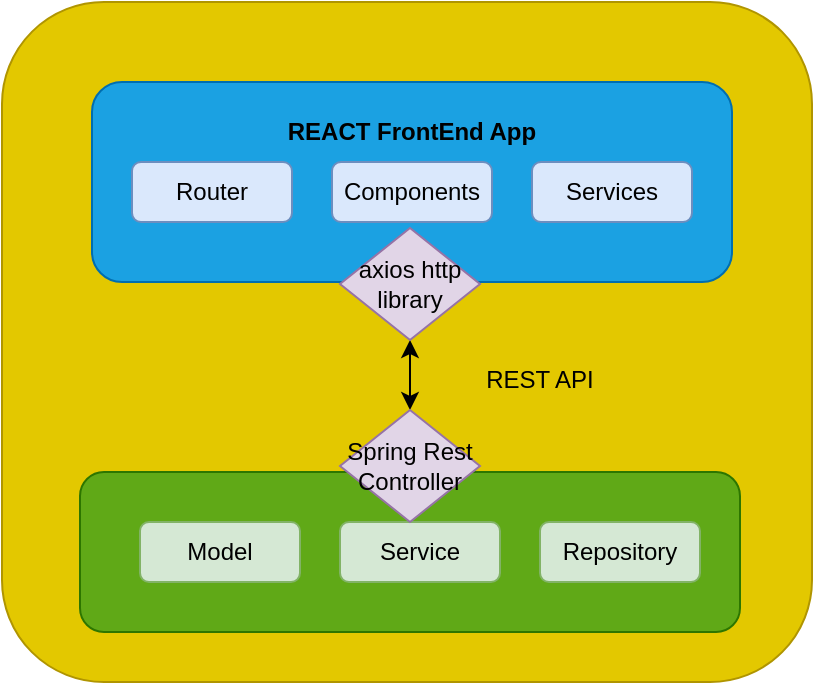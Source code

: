 <mxfile version="23.1.5" type="device">
  <diagram name="Page-1" id="C3TLkpgQDt_cvj1Uh1yw">
    <mxGraphModel dx="780" dy="496" grid="1" gridSize="10" guides="1" tooltips="1" connect="1" arrows="1" fold="1" page="1" pageScale="1" pageWidth="850" pageHeight="1100" math="0" shadow="0">
      <root>
        <mxCell id="0" />
        <mxCell id="1" parent="0" />
        <mxCell id="1PiVlOlkZKZtryU81xbf-18" value="" style="rounded=1;whiteSpace=wrap;html=1;fillColor=#e3c800;fontColor=#000000;strokeColor=#B09500;" vertex="1" parent="1">
          <mxGeometry x="185" y="60" width="405" height="340" as="geometry" />
        </mxCell>
        <mxCell id="1PiVlOlkZKZtryU81xbf-14" value="" style="rounded=1;whiteSpace=wrap;html=1;fillColor=#60a917;fontColor=#ffffff;strokeColor=#2D7600;" vertex="1" parent="1">
          <mxGeometry x="224" y="295" width="330" height="80" as="geometry" />
        </mxCell>
        <mxCell id="1PiVlOlkZKZtryU81xbf-8" value="" style="rounded=1;whiteSpace=wrap;html=1;fillColor=#1ba1e2;fontColor=#ffffff;strokeColor=#006EAF;" vertex="1" parent="1">
          <mxGeometry x="230" y="100" width="320" height="100" as="geometry" />
        </mxCell>
        <mxCell id="1PiVlOlkZKZtryU81xbf-1" value="Router" style="rounded=1;whiteSpace=wrap;html=1;fillColor=#dae8fc;strokeColor=#6c8ebf;" vertex="1" parent="1">
          <mxGeometry x="250" y="140" width="80" height="30" as="geometry" />
        </mxCell>
        <mxCell id="1PiVlOlkZKZtryU81xbf-2" value="Components" style="rounded=1;whiteSpace=wrap;html=1;fillColor=#dae8fc;strokeColor=#6c8ebf;" vertex="1" parent="1">
          <mxGeometry x="350" y="140" width="80" height="30" as="geometry" />
        </mxCell>
        <mxCell id="1PiVlOlkZKZtryU81xbf-3" value="Services" style="rounded=1;whiteSpace=wrap;html=1;fillColor=#dae8fc;strokeColor=#6c8ebf;" vertex="1" parent="1">
          <mxGeometry x="450" y="140" width="80" height="30" as="geometry" />
        </mxCell>
        <mxCell id="1PiVlOlkZKZtryU81xbf-16" style="edgeStyle=orthogonalEdgeStyle;rounded=0;orthogonalLoop=1;jettySize=auto;html=1;entryX=0.5;entryY=0;entryDx=0;entryDy=0;startArrow=classic;startFill=1;" edge="1" parent="1" source="1PiVlOlkZKZtryU81xbf-5" target="1PiVlOlkZKZtryU81xbf-15">
          <mxGeometry relative="1" as="geometry" />
        </mxCell>
        <mxCell id="1PiVlOlkZKZtryU81xbf-5" value="axios http library" style="rhombus;whiteSpace=wrap;html=1;fillColor=#e1d5e7;strokeColor=#9673a6;" vertex="1" parent="1">
          <mxGeometry x="354" y="173" width="70" height="56" as="geometry" />
        </mxCell>
        <mxCell id="1PiVlOlkZKZtryU81xbf-10" value="&lt;b&gt;REACT FrontEnd App&lt;/b&gt;" style="text;html=1;align=center;verticalAlign=middle;whiteSpace=wrap;rounded=0;" vertex="1" parent="1">
          <mxGeometry x="305" y="110" width="170" height="30" as="geometry" />
        </mxCell>
        <mxCell id="1PiVlOlkZKZtryU81xbf-11" value="Model" style="rounded=1;whiteSpace=wrap;html=1;fillColor=#d5e8d4;strokeColor=#82b366;" vertex="1" parent="1">
          <mxGeometry x="254" y="320" width="80" height="30" as="geometry" />
        </mxCell>
        <mxCell id="1PiVlOlkZKZtryU81xbf-12" value="Service" style="rounded=1;whiteSpace=wrap;html=1;fillColor=#d5e8d4;strokeColor=#82b366;" vertex="1" parent="1">
          <mxGeometry x="354" y="320" width="80" height="30" as="geometry" />
        </mxCell>
        <mxCell id="1PiVlOlkZKZtryU81xbf-13" value="Repository" style="rounded=1;whiteSpace=wrap;html=1;fillColor=#d5e8d4;strokeColor=#82b366;" vertex="1" parent="1">
          <mxGeometry x="454" y="320" width="80" height="30" as="geometry" />
        </mxCell>
        <mxCell id="1PiVlOlkZKZtryU81xbf-15" value="Spring Rest Controller" style="rhombus;whiteSpace=wrap;html=1;fillColor=#e1d5e7;strokeColor=#9673a6;" vertex="1" parent="1">
          <mxGeometry x="354" y="264" width="70" height="56" as="geometry" />
        </mxCell>
        <mxCell id="1PiVlOlkZKZtryU81xbf-17" value="REST API" style="text;html=1;align=center;verticalAlign=middle;whiteSpace=wrap;rounded=0;" vertex="1" parent="1">
          <mxGeometry x="424" y="234" width="60" height="30" as="geometry" />
        </mxCell>
      </root>
    </mxGraphModel>
  </diagram>
</mxfile>
